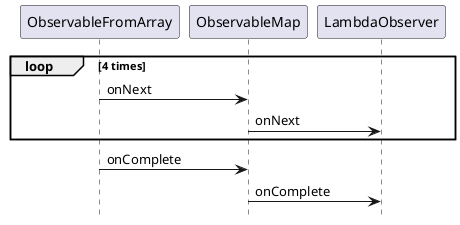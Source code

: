 @startuml
hide footbox
loop 4 times
ObservableFromArray -> ObservableMap: onNext
ObservableMap -> LambdaObserver: onNext
end
ObservableFromArray -> ObservableMap: onComplete
ObservableMap -> LambdaObserver: onComplete
@enduml